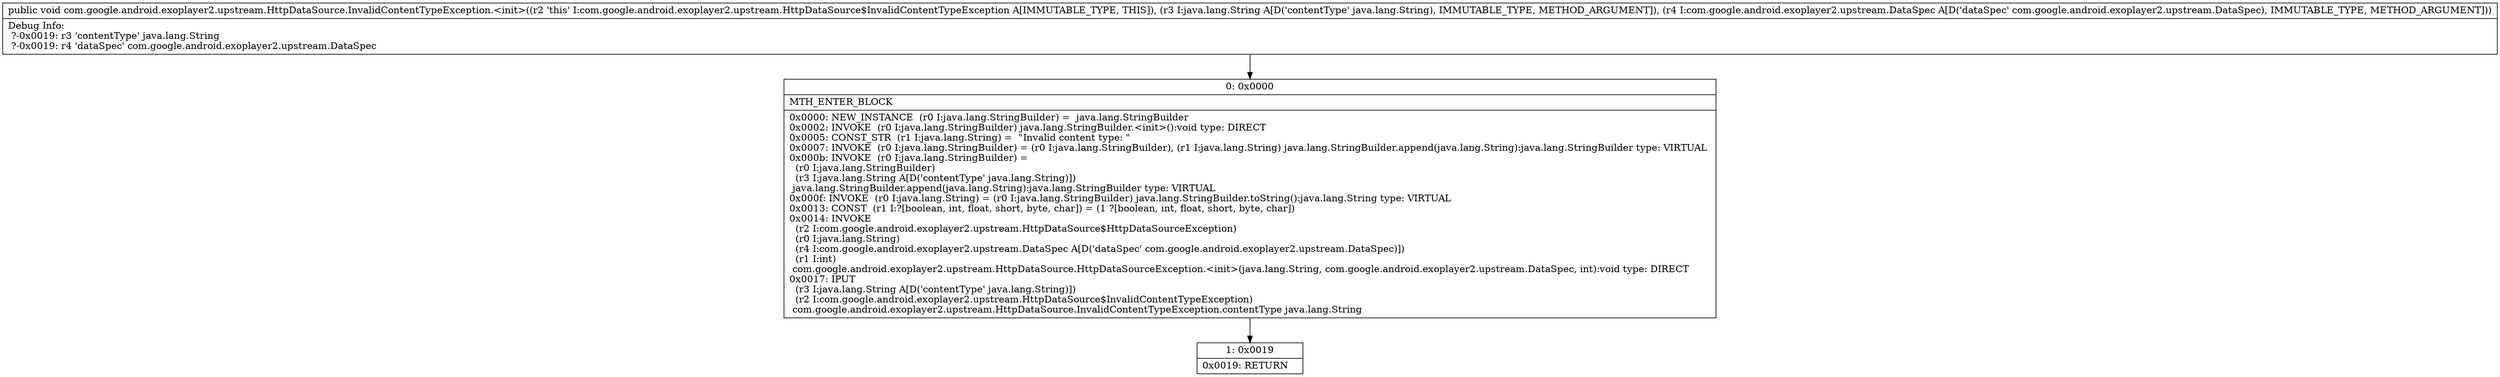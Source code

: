 digraph "CFG forcom.google.android.exoplayer2.upstream.HttpDataSource.InvalidContentTypeException.\<init\>(Ljava\/lang\/String;Lcom\/google\/android\/exoplayer2\/upstream\/DataSpec;)V" {
Node_0 [shape=record,label="{0\:\ 0x0000|MTH_ENTER_BLOCK\l|0x0000: NEW_INSTANCE  (r0 I:java.lang.StringBuilder) =  java.lang.StringBuilder \l0x0002: INVOKE  (r0 I:java.lang.StringBuilder) java.lang.StringBuilder.\<init\>():void type: DIRECT \l0x0005: CONST_STR  (r1 I:java.lang.String) =  \"Invalid content type: \" \l0x0007: INVOKE  (r0 I:java.lang.StringBuilder) = (r0 I:java.lang.StringBuilder), (r1 I:java.lang.String) java.lang.StringBuilder.append(java.lang.String):java.lang.StringBuilder type: VIRTUAL \l0x000b: INVOKE  (r0 I:java.lang.StringBuilder) = \l  (r0 I:java.lang.StringBuilder)\l  (r3 I:java.lang.String A[D('contentType' java.lang.String)])\l java.lang.StringBuilder.append(java.lang.String):java.lang.StringBuilder type: VIRTUAL \l0x000f: INVOKE  (r0 I:java.lang.String) = (r0 I:java.lang.StringBuilder) java.lang.StringBuilder.toString():java.lang.String type: VIRTUAL \l0x0013: CONST  (r1 I:?[boolean, int, float, short, byte, char]) = (1 ?[boolean, int, float, short, byte, char]) \l0x0014: INVOKE  \l  (r2 I:com.google.android.exoplayer2.upstream.HttpDataSource$HttpDataSourceException)\l  (r0 I:java.lang.String)\l  (r4 I:com.google.android.exoplayer2.upstream.DataSpec A[D('dataSpec' com.google.android.exoplayer2.upstream.DataSpec)])\l  (r1 I:int)\l com.google.android.exoplayer2.upstream.HttpDataSource.HttpDataSourceException.\<init\>(java.lang.String, com.google.android.exoplayer2.upstream.DataSpec, int):void type: DIRECT \l0x0017: IPUT  \l  (r3 I:java.lang.String A[D('contentType' java.lang.String)])\l  (r2 I:com.google.android.exoplayer2.upstream.HttpDataSource$InvalidContentTypeException)\l com.google.android.exoplayer2.upstream.HttpDataSource.InvalidContentTypeException.contentType java.lang.String \l}"];
Node_1 [shape=record,label="{1\:\ 0x0019|0x0019: RETURN   \l}"];
MethodNode[shape=record,label="{public void com.google.android.exoplayer2.upstream.HttpDataSource.InvalidContentTypeException.\<init\>((r2 'this' I:com.google.android.exoplayer2.upstream.HttpDataSource$InvalidContentTypeException A[IMMUTABLE_TYPE, THIS]), (r3 I:java.lang.String A[D('contentType' java.lang.String), IMMUTABLE_TYPE, METHOD_ARGUMENT]), (r4 I:com.google.android.exoplayer2.upstream.DataSpec A[D('dataSpec' com.google.android.exoplayer2.upstream.DataSpec), IMMUTABLE_TYPE, METHOD_ARGUMENT]))  | Debug Info:\l  ?\-0x0019: r3 'contentType' java.lang.String\l  ?\-0x0019: r4 'dataSpec' com.google.android.exoplayer2.upstream.DataSpec\l}"];
MethodNode -> Node_0;
Node_0 -> Node_1;
}

